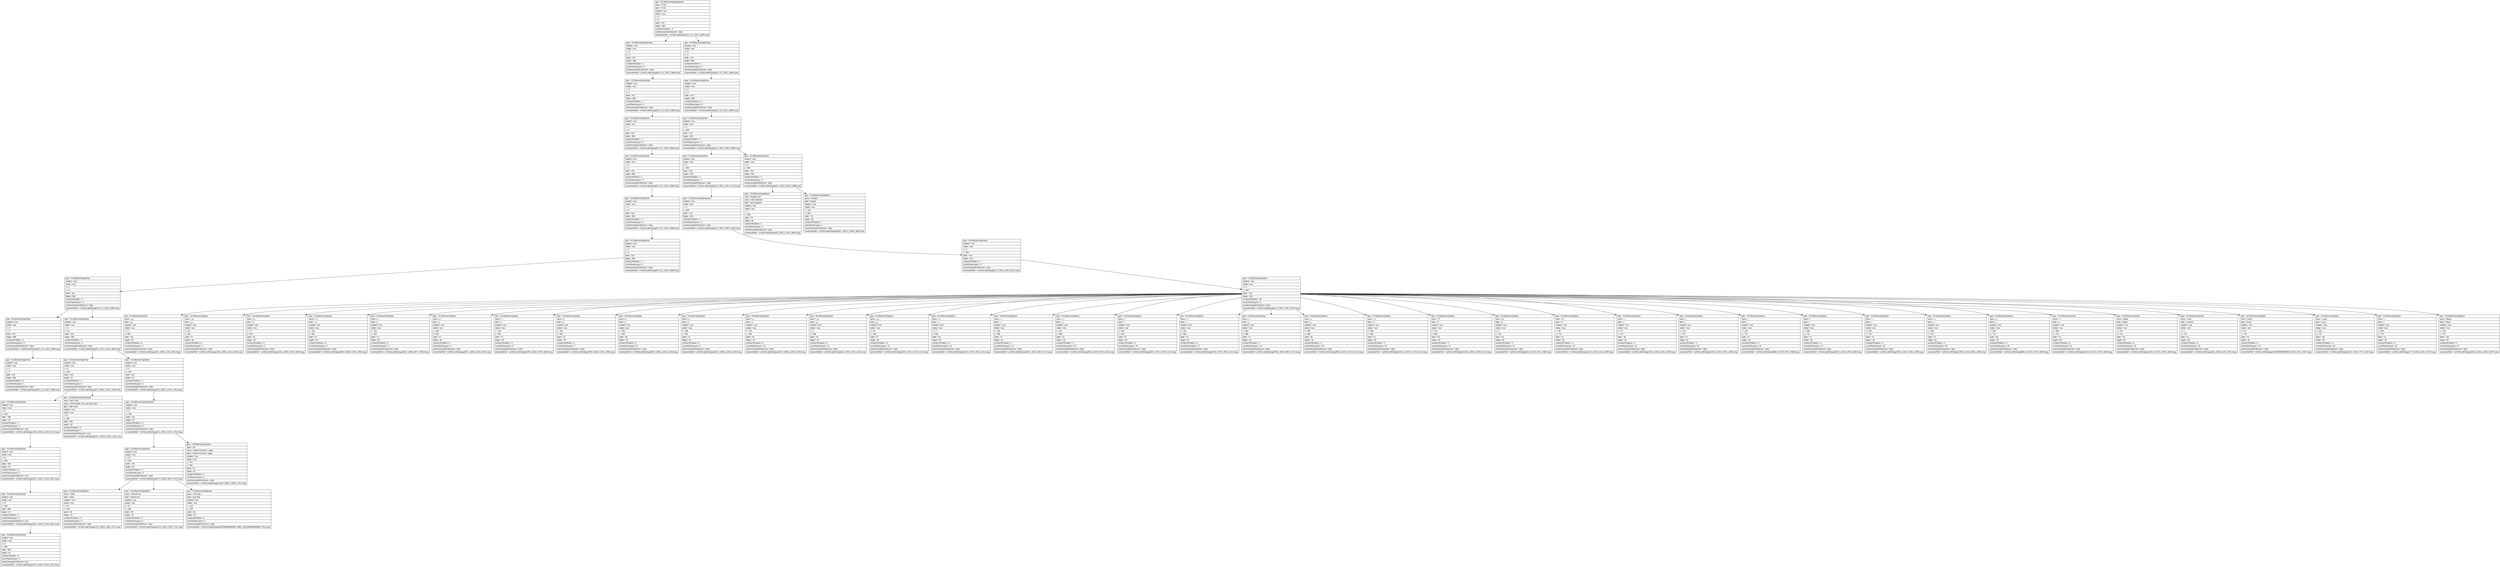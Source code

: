 digraph Layout {

	node [shape=record fontname=Arial];

	0	[label="{type = XCUIElementTypeApplication\l|name = To Do\l|label = To Do\l|enabled = true\l|visible = true\l|x = 0\l|y = 0\l|width = 414\l|height = 896\l|numberOfChildren = 3\l|eventGeneratedOnElement = false \l|screenshotPath = msToDo-edit/S2/pngs/0.0_0.0_1242.0_2688.0.png\l}"]
	1	[label="{type = XCUIElementTypeWindow\l|enabled = true\l|visible = true\l|x = 0\l|y = 0\l|width = 414\l|height = 896\l|numberOfChildren = 1\l|numInParentLayout = 0\l|eventGeneratedOnElement = false \l|screenshotPath = msToDo-edit/S2/pngs/0.0_0.0_1242.0_2688.0.png\l}"]
	2	[label="{type = XCUIElementTypeWindow\l|enabled = true\l|visible = true\l|x = 0\l|y = 0\l|width = 414\l|height = 896\l|numberOfChildren = 1\l|numInParentLayout = 2\l|eventGeneratedOnElement = false \l|screenshotPath = msToDo-edit/S2/pngs/0.0_0.0_1242.0_2688.0.png\l}"]
	3	[label="{type = XCUIElementTypeOther\l|enabled = true\l|visible = true\l|x = 0\l|y = 0\l|width = 414\l|height = 896\l|numberOfChildren = 1\l|numInParentLayout = 0\l|eventGeneratedOnElement = false \l|screenshotPath = msToDo-edit/S2/pngs/0.0_0.0_1242.0_2688.0.png\l}"]
	4	[label="{type = XCUIElementTypeOther\l|enabled = true\l|visible = true\l|x = 0\l|y = 0\l|width = 414\l|height = 896\l|numberOfChildren = 1\l|numInParentLayout = 0\l|eventGeneratedOnElement = false \l|screenshotPath = msToDo-edit/S2/pngs/0.0_0.0_1242.0_2688.0.png\l}"]
	5	[label="{type = XCUIElementTypeOther\l|enabled = true\l|visible = true\l|x = 0\l|y = 0\l|width = 414\l|height = 896\l|numberOfChildren = 1\l|numInParentLayout = 0\l|eventGeneratedOnElement = false \l|screenshotPath = msToDo-edit/S2/pngs/0.0_0.0_1242.0_2688.0.png\l}"]
	6	[label="{type = XCUIElementTypeOther\l|enabled = true\l|visible = true\l|x = 0\l|y = 595\l|width = 414\l|height = 301\l|numberOfChildren = 3\l|numInParentLayout = 0\l|eventGeneratedOnElement = false \l|screenshotPath = msToDo-edit/S2/pngs/0.0_1785.0_1242.0_2688.0.png\l}"]
	7	[label="{type = XCUIElementTypeOther\l|enabled = true\l|visible = true\l|x = 0\l|y = 0\l|width = 414\l|height = 896\l|numberOfChildren = 1\l|numInParentLayout = 0\l|eventGeneratedOnElement = false \l|screenshotPath = msToDo-edit/S2/pngs/0.0_0.0_1242.0_2688.0.png\l}"]
	8	[label="{type = XCUIElementTypeOther\l|enabled = true\l|visible = true\l|x = 0\l|y = 595\l|width = 414\l|height = 243\l|numberOfChildren = 1\l|numInParentLayout = 1\l|eventGeneratedOnElement = false \l|screenshotPath = msToDo-edit/S2/pngs/0.0_1785.0_1242.0_2514.0.png\l}"]
	9	[label="{type = XCUIElementTypeOther\l|enabled = true\l|visible = true\l|x = 0\l|y = 595\l|width = 414\l|height = 301\l|numberOfChildren = 2\l|numInParentLayout = 2\l|eventGeneratedOnElement = false \l|screenshotPath = msToDo-edit/S2/pngs/0.0_1785.0_1242.0_2688.0.png\l}"]
	10	[label="{type = XCUIElementTypeOther\l|enabled = true\l|visible = true\l|x = 0\l|y = 0\l|width = 414\l|height = 896\l|numberOfChildren = 3\l|numInParentLayout = 0\l|eventGeneratedOnElement = false \l|screenshotPath = msToDo-edit/S2/pngs/0.0_0.0_1242.0_2688.0.png\l}"]
	11	[label="{type = XCUIElementTypeKeyboard\l|enabled = true\l|visible = true\l|x = 0\l|y = 595\l|width = 414\l|height = 243\l|numberOfChildren = 1\l|numInParentLayout = 0\l|eventGeneratedOnElement = false \l|screenshotPath = msToDo-edit/S2/pngs/0.0_1785.0_1242.0_2514.0.png\l}"]
	12	[label="{type = XCUIElementTypeButton\l|value = English (US)\l|name = Next keyboard\l|label = Next keyboard\l|enabled = true\l|visible = true\l|x = 2\l|y = 829\l|width = 78\l|height = 66\l|numberOfChildren = 1\l|numInParentLayout = 0\l|eventGeneratedOnElement = false \l|screenshotPath = msToDo-edit/S2/pngs/6.0_2487.0_240.0_2685.0.png\l}"]
	13	[label="{type = XCUIElementTypeButton\l|name = dictation\l|label = Dictate\l|enabled = true\l|visible = true\l|x = 334\l|y = 829\l|width = 78\l|height = 66\l|numberOfChildren = 1\l|numInParentLayout = 1\l|eventGeneratedOnElement = false \l|screenshotPath = msToDo-edit/S2/pngs/1002.0_2487.0_1236.0_2685.0.png\l}"]
	14	[label="{type = XCUIElementTypeOther\l|enabled = true\l|visible = true\l|x = 0\l|y = 0\l|width = 414\l|height = 896\l|numberOfChildren = 1\l|numInParentLayout = 1\l|eventGeneratedOnElement = false \l|screenshotPath = msToDo-edit/S2/pngs/0.0_0.0_1242.0_2688.0.png\l}"]
	15	[label="{type = XCUIElementTypeOther\l|enabled = true\l|visible = true\l|x = 0\l|y = 595\l|width = 414\l|height = 243\l|numberOfChildren = 1\l|numInParentLayout = 0\l|eventGeneratedOnElement = false \l|screenshotPath = msToDo-edit/S2/pngs/0.0_1785.0_1242.0_2514.0.png\l}"]
	16	[label="{type = XCUIElementTypeOther\l|enabled = true\l|visible = true\l|x = 0\l|y = 0\l|width = 414\l|height = 896\l|numberOfChildren = 2\l|numInParentLayout = 0\l|eventGeneratedOnElement = false \l|screenshotPath = msToDo-edit/S2/pngs/0.0_0.0_1242.0_2688.0.png\l}"]
	17	[label="{type = XCUIElementTypeOther\l|enabled = true\l|visible = true\l|x = 0\l|y = 595\l|width = 414\l|height = 243\l|numberOfChildren = 38\l|numInParentLayout = 0\l|eventGeneratedOnElement = false \l|screenshotPath = msToDo-edit/S2/pngs/0.0_1785.0_1242.0_2514.0.png\l}"]
	18	[label="{type = XCUIElementTypeOther\l|enabled = true\l|visible = true\l|x = 0\l|y = 0\l|width = 414\l|height = 896\l|numberOfChildren = 2\l|numInParentLayout = 0\l|eventGeneratedOnElement = false \l|screenshotPath = msToDo-edit/S2/pngs/0.0_0.0_1242.0_2688.0.png\l}"]
	19	[label="{type = XCUIElementTypeOther\l|enabled = true\l|visible = true\l|x = 0\l|y = 44\l|width = 414\l|height = 852\l|numberOfChildren = 2\l|numInParentLayout = 1\l|eventGeneratedOnElement = false \l|screenshotPath = msToDo-edit/S2/pngs/0.0_132.0_1242.0_2688.0.png\l}"]
	20	[label="{type = XCUIElementTypeKey\l|name = ض\l|label = ض\l|enabled = true\l|visible = true\l|x = 2\l|y = 602\l|width = 38\l|height = 49\l|numberOfChildren = 0\l|numInParentLayout = 0\l|eventGeneratedOnElement = false \l|screenshotPath = msToDo-edit/S2/pngs/6.0_1806.0_120.0_1953.0.png\l}"]
	21	[label="{type = XCUIElementTypeKey\l|name = ص\l|label = ص\l|enabled = true\l|visible = true\l|x = 40\l|y = 602\l|width = 37\l|height = 49\l|numberOfChildren = 0\l|numInParentLayout = 1\l|eventGeneratedOnElement = false \l|screenshotPath = msToDo-edit/S2/pngs/120.0_1806.0_231.0_1953.0.png\l}"]
	22	[label="{type = XCUIElementTypeKey\l|name = ق\l|label = ق\l|enabled = true\l|visible = true\l|x = 77\l|y = 602\l|width = 38\l|height = 49\l|numberOfChildren = 0\l|numInParentLayout = 2\l|eventGeneratedOnElement = false \l|screenshotPath = msToDo-edit/S2/pngs/231.0_1806.0_345.0_1953.0.png\l}"]
	23	[label="{type = XCUIElementTypeKey\l|name = ف\l|label = ف\l|enabled = true\l|visible = true\l|x = 115\l|y = 602\l|width = 37\l|height = 49\l|numberOfChildren = 0\l|numInParentLayout = 3\l|eventGeneratedOnElement = false \l|screenshotPath = msToDo-edit/S2/pngs/345.0_1806.0_456.0_1953.0.png\l}"]
	24	[label="{type = XCUIElementTypeKey\l|name = غ\l|label = غ\l|enabled = true\l|visible = true\l|x = 152\l|y = 602\l|width = 37\l|height = 49\l|numberOfChildren = 0\l|numInParentLayout = 4\l|eventGeneratedOnElement = false \l|screenshotPath = msToDo-edit/S2/pngs/456.0_1806.0_567.0_1953.0.png\l}"]
	25	[label="{type = XCUIElementTypeKey\l|name = ع\l|label = ع\l|enabled = true\l|visible = true\l|x = 189\l|y = 602\l|width = 37\l|height = 49\l|numberOfChildren = 0\l|numInParentLayout = 5\l|eventGeneratedOnElement = false \l|screenshotPath = msToDo-edit/S2/pngs/567.0_1806.0_678.0_1953.0.png\l}"]
	26	[label="{type = XCUIElementTypeKey\l|name = ه\l|label = ه\l|enabled = true\l|visible = true\l|x = 226\l|y = 602\l|width = 37\l|height = 49\l|numberOfChildren = 0\l|numInParentLayout = 6\l|eventGeneratedOnElement = false \l|screenshotPath = msToDo-edit/S2/pngs/678.0_1806.0_789.0_1953.0.png\l}"]
	27	[label="{type = XCUIElementTypeKey\l|name = خ\l|label = خ\l|enabled = true\l|visible = true\l|x = 263\l|y = 602\l|width = 37\l|height = 49\l|numberOfChildren = 0\l|numInParentLayout = 7\l|eventGeneratedOnElement = false \l|screenshotPath = msToDo-edit/S2/pngs/789.0_1806.0_900.0_1953.0.png\l}"]
	28	[label="{type = XCUIElementTypeKey\l|name = ح\l|label = ح\l|enabled = true\l|visible = true\l|x = 300\l|y = 602\l|width = 38\l|height = 49\l|numberOfChildren = 0\l|numInParentLayout = 8\l|eventGeneratedOnElement = false \l|screenshotPath = msToDo-edit/S2/pngs/900.0_1806.0_1014.0_1953.0.png\l}"]
	29	[label="{type = XCUIElementTypeKey\l|name = ج\l|label = ج\l|enabled = true\l|visible = true\l|x = 338\l|y = 602\l|width = 37\l|height = 49\l|numberOfChildren = 0\l|numInParentLayout = 9\l|eventGeneratedOnElement = false \l|screenshotPath = msToDo-edit/S2/pngs/1014.0_1806.0_1125.0_1953.0.png\l}"]
	30	[label="{type = XCUIElementTypeKey\l|name = چ\l|label = چ\l|enabled = true\l|visible = true\l|x = 375\l|y = 602\l|width = 38\l|height = 49\l|numberOfChildren = 0\l|numInParentLayout = 10\l|eventGeneratedOnElement = false \l|screenshotPath = msToDo-edit/S2/pngs/1125.0_1806.0_1239.0_1953.0.png\l}"]
	31	[label="{type = XCUIElementTypeKey\l|name = ش\l|label = ش\l|enabled = true\l|visible = true\l|x = 2\l|y = 658\l|width = 38\l|height = 49\l|numberOfChildren = 0\l|numInParentLayout = 11\l|eventGeneratedOnElement = false \l|screenshotPath = msToDo-edit/S2/pngs/6.0_1974.0_120.0_2121.0.png\l}"]
	32	[label="{type = XCUIElementTypeKey\l|name = س\l|label = س\l|enabled = true\l|visible = true\l|x = 40\l|y = 658\l|width = 37\l|height = 49\l|numberOfChildren = 0\l|numInParentLayout = 12\l|eventGeneratedOnElement = false \l|screenshotPath = msToDo-edit/S2/pngs/120.0_1974.0_231.0_2121.0.png\l}"]
	33	[label="{type = XCUIElementTypeKey\l|name = ی\l|label = ی\l|enabled = true\l|visible = true\l|x = 77\l|y = 658\l|width = 38\l|height = 49\l|numberOfChildren = 0\l|numInParentLayout = 13\l|eventGeneratedOnElement = false \l|screenshotPath = msToDo-edit/S2/pngs/231.0_1974.0_345.0_2121.0.png\l}"]
	34	[label="{type = XCUIElementTypeKey\l|name = ب\l|label = ب\l|enabled = true\l|visible = true\l|x = 115\l|y = 658\l|width = 37\l|height = 49\l|numberOfChildren = 0\l|numInParentLayout = 14\l|eventGeneratedOnElement = false \l|screenshotPath = msToDo-edit/S2/pngs/345.0_1974.0_456.0_2121.0.png\l}"]
	35	[label="{type = XCUIElementTypeKey\l|name = ل\l|label = ل\l|enabled = true\l|visible = true\l|x = 152\l|y = 658\l|width = 37\l|height = 49\l|numberOfChildren = 0\l|numInParentLayout = 15\l|eventGeneratedOnElement = false \l|screenshotPath = msToDo-edit/S2/pngs/456.0_1974.0_567.0_2121.0.png\l}"]
	36	[label="{type = XCUIElementTypeKey\l|name = ا\l|label = ا\l|enabled = true\l|visible = true\l|x = 189\l|y = 658\l|width = 37\l|height = 49\l|numberOfChildren = 0\l|numInParentLayout = 16\l|eventGeneratedOnElement = false \l|screenshotPath = msToDo-edit/S2/pngs/567.0_1974.0_678.0_2121.0.png\l}"]
	37	[label="{type = XCUIElementTypeKey\l|name = ت\l|label = ت\l|enabled = true\l|visible = true\l|x = 226\l|y = 658\l|width = 37\l|height = 49\l|numberOfChildren = 0\l|numInParentLayout = 17\l|eventGeneratedOnElement = false \l|screenshotPath = msToDo-edit/S2/pngs/678.0_1974.0_789.0_2121.0.png\l}"]
	38	[label="{type = XCUIElementTypeKey\l|name = ن\l|label = ن\l|enabled = true\l|visible = true\l|x = 263\l|y = 658\l|width = 37\l|height = 49\l|numberOfChildren = 0\l|numInParentLayout = 18\l|eventGeneratedOnElement = false \l|screenshotPath = msToDo-edit/S2/pngs/789.0_1974.0_900.0_2121.0.png\l}"]
	39	[label="{type = XCUIElementTypeKey\l|name = م\l|label = م\l|enabled = true\l|visible = true\l|x = 300\l|y = 658\l|width = 38\l|height = 49\l|numberOfChildren = 0\l|numInParentLayout = 19\l|eventGeneratedOnElement = false \l|screenshotPath = msToDo-edit/S2/pngs/900.0_1974.0_1014.0_2121.0.png\l}"]
	40	[label="{type = XCUIElementTypeKey\l|name = ک\l|label = ک\l|enabled = true\l|visible = true\l|x = 338\l|y = 658\l|width = 37\l|height = 49\l|numberOfChildren = 0\l|numInParentLayout = 20\l|eventGeneratedOnElement = false \l|screenshotPath = msToDo-edit/S2/pngs/1014.0_1974.0_1125.0_2121.0.png\l}"]
	41	[label="{type = XCUIElementTypeKey\l|name = گ\l|label = گ\l|enabled = true\l|visible = true\l|x = 375\l|y = 658\l|width = 38\l|height = 49\l|numberOfChildren = 0\l|numInParentLayout = 21\l|eventGeneratedOnElement = false \l|screenshotPath = msToDo-edit/S2/pngs/1125.0_1974.0_1239.0_2121.0.png\l}"]
	42	[label="{type = XCUIElementTypeKey\l|name = ظ\l|label = ظ\l|enabled = true\l|visible = true\l|x = 2\l|y = 714\l|width = 38\l|height = 49\l|numberOfChildren = 0\l|numInParentLayout = 22\l|eventGeneratedOnElement = false \l|screenshotPath = msToDo-edit/S2/pngs/6.0_2142.0_120.0_2289.0.png\l}"]
	43	[label="{type = XCUIElementTypeKey\l|name = ط\l|label = ط\l|enabled = true\l|visible = true\l|x = 40\l|y = 714\l|width = 37\l|height = 49\l|numberOfChildren = 0\l|numInParentLayout = 23\l|eventGeneratedOnElement = false \l|screenshotPath = msToDo-edit/S2/pngs/120.0_2142.0_231.0_2289.0.png\l}"]
	44	[label="{type = XCUIElementTypeKey\l|name = ژ\l|label = ژ\l|enabled = true\l|visible = true\l|x = 77\l|y = 714\l|width = 38\l|height = 49\l|numberOfChildren = 0\l|numInParentLayout = 24\l|eventGeneratedOnElement = false \l|screenshotPath = msToDo-edit/S2/pngs/231.0_2142.0_345.0_2289.0.png\l}"]
	45	[label="{type = XCUIElementTypeKey\l|name = ز\l|label = ز\l|enabled = true\l|visible = true\l|x = 115\l|y = 714\l|width = 37\l|height = 49\l|numberOfChildren = 0\l|numInParentLayout = 25\l|eventGeneratedOnElement = false \l|screenshotPath = msToDo-edit/S2/pngs/345.0_2142.0_456.0_2289.0.png\l}"]
	46	[label="{type = XCUIElementTypeKey\l|name = ر\l|label = ر\l|enabled = true\l|visible = true\l|x = 152\l|y = 714\l|width = 37\l|height = 49\l|numberOfChildren = 0\l|numInParentLayout = 26\l|eventGeneratedOnElement = false \l|screenshotPath = msToDo-edit/S2/pngs/456.0_2142.0_567.0_2289.0.png\l}"]
	47	[label="{type = XCUIElementTypeKey\l|name = ذ\l|label = ذ\l|enabled = true\l|visible = true\l|x = 189\l|y = 714\l|width = 37\l|height = 49\l|numberOfChildren = 0\l|numInParentLayout = 27\l|eventGeneratedOnElement = false \l|screenshotPath = msToDo-edit/S2/pngs/567.0_2142.0_678.0_2289.0.png\l}"]
	48	[label="{type = XCUIElementTypeKey\l|name = د\l|label = د\l|enabled = true\l|visible = true\l|x = 226\l|y = 714\l|width = 37\l|height = 49\l|numberOfChildren = 0\l|numInParentLayout = 28\l|eventGeneratedOnElement = false \l|screenshotPath = msToDo-edit/S2/pngs/678.0_2142.0_789.0_2289.0.png\l}"]
	49	[label="{type = XCUIElementTypeKey\l|name = پ\l|label = پ\l|enabled = true\l|visible = true\l|x = 263\l|y = 714\l|width = 37\l|height = 49\l|numberOfChildren = 0\l|numInParentLayout = 29\l|eventGeneratedOnElement = false \l|screenshotPath = msToDo-edit/S2/pngs/789.0_2142.0_900.0_2289.0.png\l}"]
	50	[label="{type = XCUIElementTypeKey\l|name = و\l|label = و\l|enabled = true\l|visible = true\l|x = 300\l|y = 714\l|width = 38\l|height = 49\l|numberOfChildren = 0\l|numInParentLayout = 30\l|eventGeneratedOnElement = false \l|screenshotPath = msToDo-edit/S2/pngs/900.0_2142.0_1014.0_2289.0.png\l}"]
	51	[label="{type = XCUIElementTypeKey\l|name = ث\l|label = ث\l|enabled = true\l|visible = true\l|x = 338\l|y = 714\l|width = 37\l|height = 49\l|numberOfChildren = 0\l|numInParentLayout = 31\l|eventGeneratedOnElement = false \l|screenshotPath = msToDo-edit/S2/pngs/1014.0_2142.0_1125.0_2289.0.png\l}"]
	52	[label="{type = XCUIElementTypeKey\l|name = delete\l|label = delete\l|enabled = true\l|visible = true\l|x = 375\l|y = 714\l|width = 38\l|height = 49\l|numberOfChildren = 0\l|numInParentLayout = 32\l|eventGeneratedOnElement = false \l|screenshotPath = msToDo-edit/S2/pngs/1125.0_2142.0_1239.0_2289.0.png\l}"]
	53	[label="{type = XCUIElementTypeKey\l|name = more\l|label = numbers\l|enabled = true\l|visible = true\l|x = 2\l|y = 770\l|width = 51\l|height = 49\l|numberOfChildren = 0\l|numInParentLayout = 33\l|eventGeneratedOnElement = false \l|screenshotPath = msToDo-edit/S2/pngs/6.0_2310.0_159.0_2457.0.png\l}"]
	54	[label="{type = XCUIElementTypeButton\l|name = Emoji\l|label = Emoji\l|enabled = true\l|visible = true\l|x = 53\l|y = 770\l|width = 52\l|height = 49\l|numberOfChildren = 0\l|numInParentLayout = 34\l|eventGeneratedOnElement = false \l|screenshotPath = msToDo-edit/S2/pngs/159.00000000000003_2310.0_315.0_2457.0.png\l}"]
	55	[label="{type = XCUIElementTypeKey\l|name = فاصله\l|label = فاصله\l|enabled = true\l|visible = true\l|x = 105\l|y = 770\l|width = 154\l|height = 49\l|numberOfChildren = 0\l|numInParentLayout = 35\l|eventGeneratedOnElement = false \l|screenshotPath = msToDo-edit/S2/pngs/315.0_2310.0_777.0_2457.0.png\l}"]
	56	[label="{type = XCUIElementTypeKey\l|name = ␣\l|label = ␣\l|enabled = true\l|visible = true\l|x = 259\l|y = 770\l|width = 51\l|height = 49\l|numberOfChildren = 0\l|numInParentLayout = 36\l|eventGeneratedOnElement = false \l|screenshotPath = msToDo-edit/S2/pngs/777.0_2310.0_930.0_2457.0.png\l}"]
	57	[label="{type = XCUIElementTypeButton\l|name = Return\l|label = Return\l|enabled = true\l|visible = true\l|x = 310\l|y = 770\l|width = 102\l|height = 49\l|numberOfChildren = 0\l|numInParentLayout = 37\l|eventGeneratedOnElement = false \l|screenshotPath = msToDo-edit/S2/pngs/930.0_2310.0_1236.0_2457.0.png\l}"]
	58	[label="{type = XCUIElementTypeOther\l|enabled = true\l|visible = true\l|x = 0\l|y = 0\l|width = 414\l|height = 896\l|numberOfChildren = 0\l|numInParentLayout = 1\l|eventGeneratedOnElement = false \l|screenshotPath = msToDo-edit/S2/pngs/0.0_0.0_1242.0_2688.0.png\l}"]
	59	[label="{type = XCUIElementTypeOther\l|enabled = true\l|visible = true\l|x = 0\l|y = 483\l|width = 414\l|height = 52\l|numberOfChildren = 2\l|numInParentLayout = 0\l|eventGeneratedOnElement = false \l|screenshotPath = msToDo-edit/S2/pngs/0.0_1449.0_1242.0_1605.0.png\l}"]
	60	[label="{type = XCUIElementTypeOther\l|enabled = true\l|visible = true\l|x = 0\l|y = 535\l|width = 414\l|height = 52\l|numberOfChildren = 1\l|numInParentLayout = 1\l|eventGeneratedOnElement = false \l|screenshotPath = msToDo-edit/S2/pngs/0.0_1605.0_1242.0_1761.0.png\l}"]
	61	[label="{type = XCUIElementTypeOther\l|enabled = true\l|visible = true\l|x = 8\l|y = 483\l|width = 398\l|height = 54\l|numberOfChildren = 1\l|numInParentLayout = 0\l|eventGeneratedOnElement = true \l|screenshotPath = msToDo-edit/S2/pngs/24.0_1449.0_1218.0_1611.0.png\l}"]
	62	[label="{type = XCUIElementTypeTextField\l|value = Add a Task\l|name = screenreader_task_add_task_field\l|label = Add a task\l|enabled = true\l|visible = true\l|x = 8\l|y = 483\l|width = 398\l|height = 54\l|numberOfChildren = 0\l|numInParentLayout = 1\l|eventGeneratedOnElement = true \l|screenshotPath = msToDo-edit/S2/pngs/24.0_1449.0_1218.0_1611.0.png\l}"]
	63	[label="{type = XCUIElementTypeScrollView\l|enabled = true\l|visible = true\l|x = 0\l|y = 535\l|width = 414\l|height = 52\l|numberOfChildren = 2\l|numInParentLayout = 0\l|eventGeneratedOnElement = false \l|screenshotPath = msToDo-edit/S2/pngs/0.0_1605.0_1242.0_1761.0.png\l}"]
	64	[label="{type = XCUIElementTypeOther\l|enabled = true\l|visible = true\l|x = 8\l|y = 483\l|width = 398\l|height = 54\l|numberOfChildren = 3\l|numInParentLayout = 0\l|eventGeneratedOnElement = true \l|screenshotPath = msToDo-edit/S2/pngs/24.0_1449.0_1218.0_1611.0.png\l}"]
	65	[label="{type = XCUIElementTypeOther\l|enabled = true\l|visible = true\l|x = 24\l|y = 535\l|width = 130\l|height = 52\l|numberOfChildren = 3\l|numInParentLayout = 0\l|eventGeneratedOnElement = false \l|screenshotPath = msToDo-edit/S2/pngs/72.0_1605.0_462.0_1761.0.png\l}"]
	66	[label="{type = XCUIElementTypeOther\l|value = 0%\l|name = Vertical scroll bar, 1 page\l|label = Vertical scroll bar, 1 page\l|enabled = true\l|visible = true\l|x = 373\l|y = 535\l|width = 30\l|height = 52\l|numberOfChildren = 0\l|numInParentLayout = 1\l|eventGeneratedOnElement = false \l|screenshotPath = msToDo-edit/S2/pngs/1119.0_1605.0_1209.0_1761.0.png\l}"]
	67	[label="{type = XCUIElementTypeOther\l|enabled = true\l|visible = true\l|x = 8\l|y = 483\l|width = 398\l|height = 54\l|numberOfChildren = 1\l|numInParentLayout = 2\l|eventGeneratedOnElement = true \l|screenshotPath = msToDo-edit/S2/pngs/24.0_1449.0_1218.0_1611.0.png\l}"]
	68	[label="{type = XCUIElementTypeButton\l|name = Tasks\l|label = Tasks\l|enabled = true\l|visible = true\l|x = 24\l|y = 535\l|width = 38\l|height = 52\l|numberOfChildren = 0\l|numInParentLayout = 0\l|eventGeneratedOnElement = false \l|screenshotPath = msToDo-edit/S2/pngs/72.0_1605.0_186.0_1761.0.png\l}"]
	69	[label="{type = XCUIElementTypeButton\l|name = Remind me\l|label = Remind me\l|enabled = true\l|visible = true\l|x = 70\l|y = 535\l|width = 38\l|height = 52\l|numberOfChildren = 0\l|numInParentLayout = 1\l|eventGeneratedOnElement = false \l|screenshotPath = msToDo-edit/S2/pngs/210.0_1605.0_324.0_1761.0.png\l}"]
	70	[label="{type = XCUIElementTypeButton\l|name = Due date\l|label = Due date\l|enabled = true\l|visible = true\l|x = 116\l|y = 535\l|width = 38\l|height = 52\l|numberOfChildren = 0\l|numInParentLayout = 2\l|eventGeneratedOnElement = false \l|screenshotPath = msToDo-edit/S2/pngs/348.00000000000006_1605.0_462.00000000000006_1761.0.png\l}"]
	71	[label="{type = XCUIElementTypeOther\l|enabled = true\l|visible = true\l|x = 8\l|y = 483\l|width = 398\l|height = 54\l|numberOfChildren = 0\l|numInParentLayout = 0\l|eventGeneratedOnElement = true \l|screenshotPath = msToDo-edit/S2/pngs/24.0_1449.0_1218.0_1611.0.png\l}"]


	0 -> 1
	0 -> 2
	1 -> 3
	2 -> 4
	3 -> 5
	4 -> 6
	5 -> 7
	6 -> 8
	6 -> 9
	7 -> 10
	8 -> 11
	9 -> 12
	9 -> 13
	10 -> 14
	11 -> 15
	14 -> 16
	15 -> 17
	16 -> 18
	16 -> 19
	17 -> 20
	17 -> 21
	17 -> 22
	17 -> 23
	17 -> 24
	17 -> 25
	17 -> 26
	17 -> 27
	17 -> 28
	17 -> 29
	17 -> 30
	17 -> 31
	17 -> 32
	17 -> 33
	17 -> 34
	17 -> 35
	17 -> 36
	17 -> 37
	17 -> 38
	17 -> 39
	17 -> 40
	17 -> 41
	17 -> 42
	17 -> 43
	17 -> 44
	17 -> 45
	17 -> 46
	17 -> 47
	17 -> 48
	17 -> 49
	17 -> 50
	17 -> 51
	17 -> 52
	17 -> 53
	17 -> 54
	17 -> 55
	17 -> 56
	17 -> 57
	18 -> 58
	19 -> 59
	19 -> 60
	59 -> 61
	59 -> 62
	60 -> 63
	61 -> 64
	63 -> 65
	63 -> 66
	64 -> 67
	65 -> 68
	65 -> 69
	65 -> 70
	67 -> 71


}